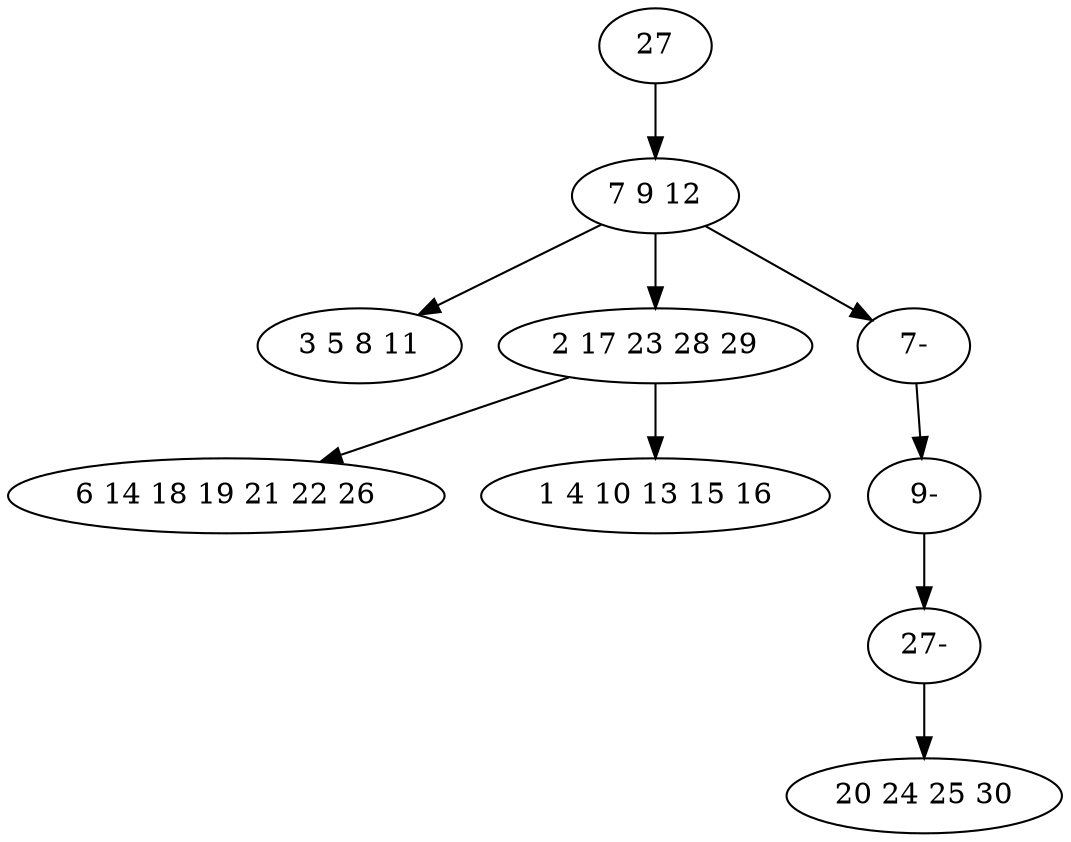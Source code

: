 digraph true_tree {
	"0" -> "1"
	"1" -> "2"
	"1" -> "3"
	"3" -> "4"
	"3" -> "5"
	"1" -> "7"
	"7" -> "8"
	"8" -> "9"
	"9" -> "6"
	"0" [label="27"];
	"1" [label="7 9 12"];
	"2" [label="3 5 8 11"];
	"3" [label="2 17 23 28 29"];
	"4" [label="6 14 18 19 21 22 26"];
	"5" [label="1 4 10 13 15 16"];
	"6" [label="20 24 25 30"];
	"7" [label="7-"];
	"8" [label="9-"];
	"9" [label="27-"];
}
